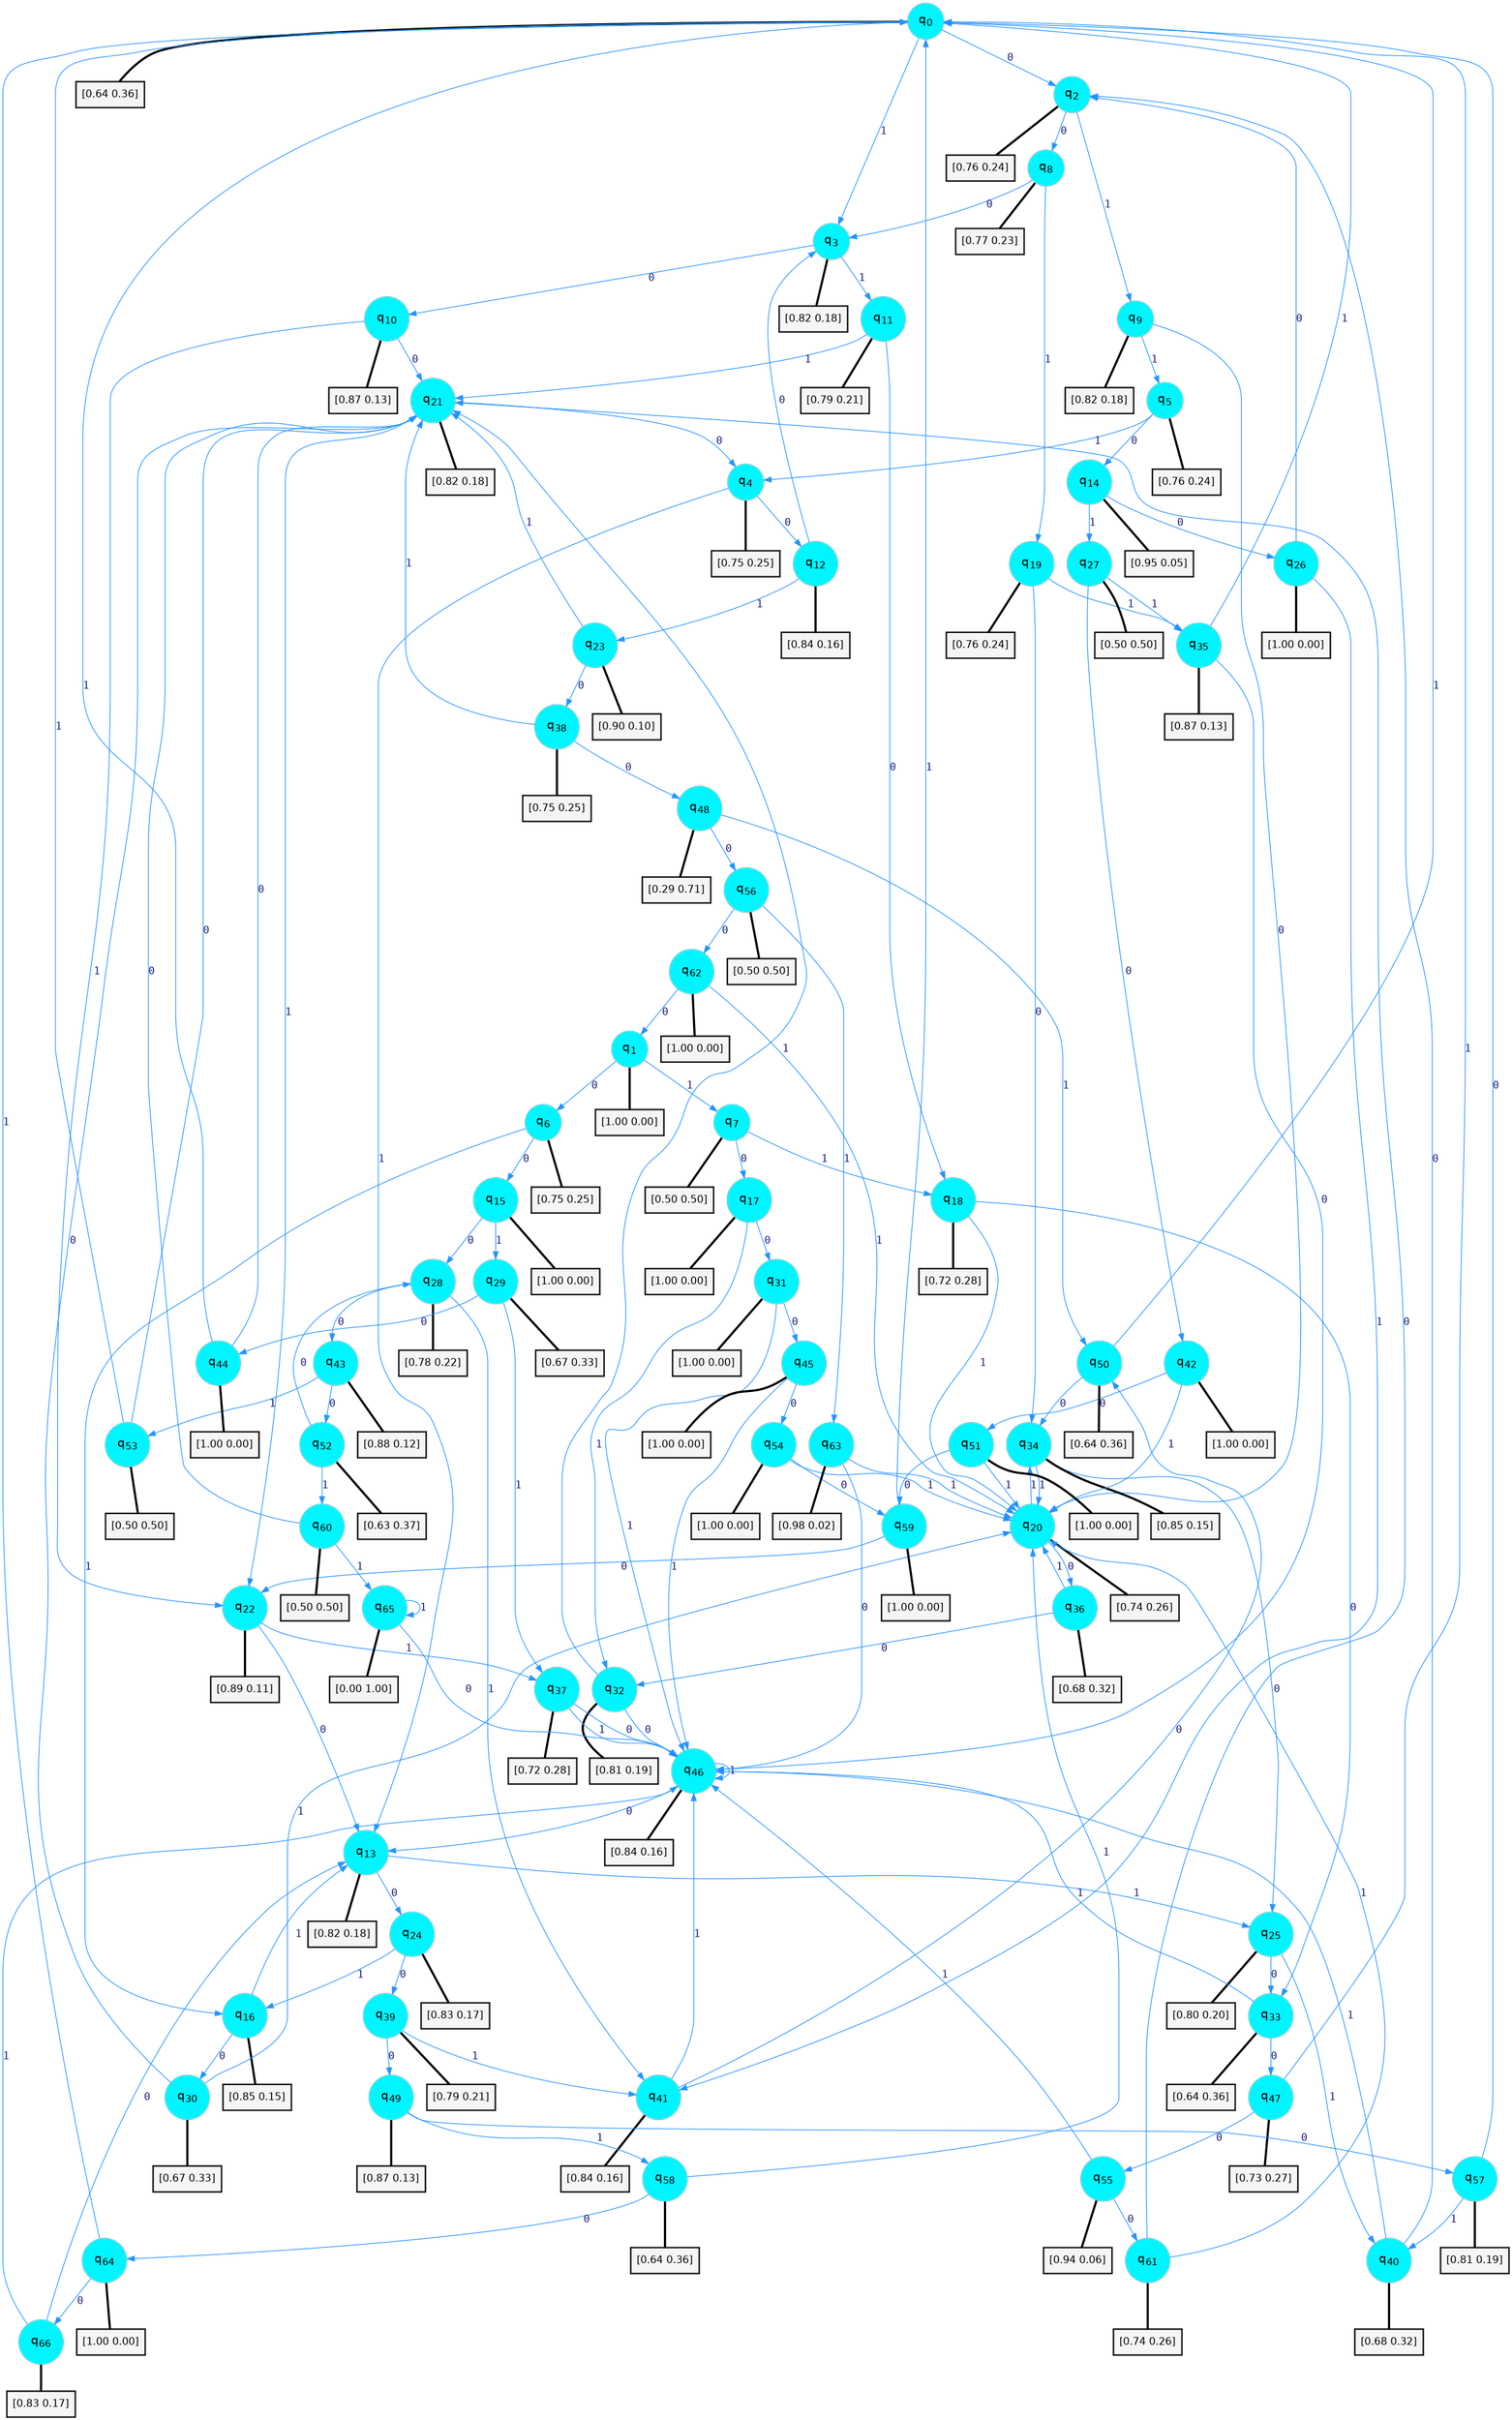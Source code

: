digraph G {
graph [
bgcolor=transparent, dpi=300, rankdir=TD, size="40,25"];
node [
color=gray, fillcolor=turquoise1, fontcolor=black, fontname=Helvetica, fontsize=16, fontweight=bold, shape=circle, style=filled];
edge [
arrowsize=1, color=dodgerblue1, fontcolor=midnightblue, fontname=courier, fontweight=bold, penwidth=1, style=solid, weight=20];
0[label=<q<SUB>0</SUB>>];
1[label=<q<SUB>1</SUB>>];
2[label=<q<SUB>2</SUB>>];
3[label=<q<SUB>3</SUB>>];
4[label=<q<SUB>4</SUB>>];
5[label=<q<SUB>5</SUB>>];
6[label=<q<SUB>6</SUB>>];
7[label=<q<SUB>7</SUB>>];
8[label=<q<SUB>8</SUB>>];
9[label=<q<SUB>9</SUB>>];
10[label=<q<SUB>10</SUB>>];
11[label=<q<SUB>11</SUB>>];
12[label=<q<SUB>12</SUB>>];
13[label=<q<SUB>13</SUB>>];
14[label=<q<SUB>14</SUB>>];
15[label=<q<SUB>15</SUB>>];
16[label=<q<SUB>16</SUB>>];
17[label=<q<SUB>17</SUB>>];
18[label=<q<SUB>18</SUB>>];
19[label=<q<SUB>19</SUB>>];
20[label=<q<SUB>20</SUB>>];
21[label=<q<SUB>21</SUB>>];
22[label=<q<SUB>22</SUB>>];
23[label=<q<SUB>23</SUB>>];
24[label=<q<SUB>24</SUB>>];
25[label=<q<SUB>25</SUB>>];
26[label=<q<SUB>26</SUB>>];
27[label=<q<SUB>27</SUB>>];
28[label=<q<SUB>28</SUB>>];
29[label=<q<SUB>29</SUB>>];
30[label=<q<SUB>30</SUB>>];
31[label=<q<SUB>31</SUB>>];
32[label=<q<SUB>32</SUB>>];
33[label=<q<SUB>33</SUB>>];
34[label=<q<SUB>34</SUB>>];
35[label=<q<SUB>35</SUB>>];
36[label=<q<SUB>36</SUB>>];
37[label=<q<SUB>37</SUB>>];
38[label=<q<SUB>38</SUB>>];
39[label=<q<SUB>39</SUB>>];
40[label=<q<SUB>40</SUB>>];
41[label=<q<SUB>41</SUB>>];
42[label=<q<SUB>42</SUB>>];
43[label=<q<SUB>43</SUB>>];
44[label=<q<SUB>44</SUB>>];
45[label=<q<SUB>45</SUB>>];
46[label=<q<SUB>46</SUB>>];
47[label=<q<SUB>47</SUB>>];
48[label=<q<SUB>48</SUB>>];
49[label=<q<SUB>49</SUB>>];
50[label=<q<SUB>50</SUB>>];
51[label=<q<SUB>51</SUB>>];
52[label=<q<SUB>52</SUB>>];
53[label=<q<SUB>53</SUB>>];
54[label=<q<SUB>54</SUB>>];
55[label=<q<SUB>55</SUB>>];
56[label=<q<SUB>56</SUB>>];
57[label=<q<SUB>57</SUB>>];
58[label=<q<SUB>58</SUB>>];
59[label=<q<SUB>59</SUB>>];
60[label=<q<SUB>60</SUB>>];
61[label=<q<SUB>61</SUB>>];
62[label=<q<SUB>62</SUB>>];
63[label=<q<SUB>63</SUB>>];
64[label=<q<SUB>64</SUB>>];
65[label=<q<SUB>65</SUB>>];
66[label=<q<SUB>66</SUB>>];
67[label="[0.64 0.36]", shape=box,fontcolor=black, fontname=Helvetica, fontsize=14, penwidth=2, fillcolor=whitesmoke,color=black];
68[label="[1.00 0.00]", shape=box,fontcolor=black, fontname=Helvetica, fontsize=14, penwidth=2, fillcolor=whitesmoke,color=black];
69[label="[0.76 0.24]", shape=box,fontcolor=black, fontname=Helvetica, fontsize=14, penwidth=2, fillcolor=whitesmoke,color=black];
70[label="[0.82 0.18]", shape=box,fontcolor=black, fontname=Helvetica, fontsize=14, penwidth=2, fillcolor=whitesmoke,color=black];
71[label="[0.75 0.25]", shape=box,fontcolor=black, fontname=Helvetica, fontsize=14, penwidth=2, fillcolor=whitesmoke,color=black];
72[label="[0.76 0.24]", shape=box,fontcolor=black, fontname=Helvetica, fontsize=14, penwidth=2, fillcolor=whitesmoke,color=black];
73[label="[0.75 0.25]", shape=box,fontcolor=black, fontname=Helvetica, fontsize=14, penwidth=2, fillcolor=whitesmoke,color=black];
74[label="[0.50 0.50]", shape=box,fontcolor=black, fontname=Helvetica, fontsize=14, penwidth=2, fillcolor=whitesmoke,color=black];
75[label="[0.77 0.23]", shape=box,fontcolor=black, fontname=Helvetica, fontsize=14, penwidth=2, fillcolor=whitesmoke,color=black];
76[label="[0.82 0.18]", shape=box,fontcolor=black, fontname=Helvetica, fontsize=14, penwidth=2, fillcolor=whitesmoke,color=black];
77[label="[0.87 0.13]", shape=box,fontcolor=black, fontname=Helvetica, fontsize=14, penwidth=2, fillcolor=whitesmoke,color=black];
78[label="[0.79 0.21]", shape=box,fontcolor=black, fontname=Helvetica, fontsize=14, penwidth=2, fillcolor=whitesmoke,color=black];
79[label="[0.84 0.16]", shape=box,fontcolor=black, fontname=Helvetica, fontsize=14, penwidth=2, fillcolor=whitesmoke,color=black];
80[label="[0.82 0.18]", shape=box,fontcolor=black, fontname=Helvetica, fontsize=14, penwidth=2, fillcolor=whitesmoke,color=black];
81[label="[0.95 0.05]", shape=box,fontcolor=black, fontname=Helvetica, fontsize=14, penwidth=2, fillcolor=whitesmoke,color=black];
82[label="[1.00 0.00]", shape=box,fontcolor=black, fontname=Helvetica, fontsize=14, penwidth=2, fillcolor=whitesmoke,color=black];
83[label="[0.85 0.15]", shape=box,fontcolor=black, fontname=Helvetica, fontsize=14, penwidth=2, fillcolor=whitesmoke,color=black];
84[label="[1.00 0.00]", shape=box,fontcolor=black, fontname=Helvetica, fontsize=14, penwidth=2, fillcolor=whitesmoke,color=black];
85[label="[0.72 0.28]", shape=box,fontcolor=black, fontname=Helvetica, fontsize=14, penwidth=2, fillcolor=whitesmoke,color=black];
86[label="[0.76 0.24]", shape=box,fontcolor=black, fontname=Helvetica, fontsize=14, penwidth=2, fillcolor=whitesmoke,color=black];
87[label="[0.74 0.26]", shape=box,fontcolor=black, fontname=Helvetica, fontsize=14, penwidth=2, fillcolor=whitesmoke,color=black];
88[label="[0.82 0.18]", shape=box,fontcolor=black, fontname=Helvetica, fontsize=14, penwidth=2, fillcolor=whitesmoke,color=black];
89[label="[0.89 0.11]", shape=box,fontcolor=black, fontname=Helvetica, fontsize=14, penwidth=2, fillcolor=whitesmoke,color=black];
90[label="[0.90 0.10]", shape=box,fontcolor=black, fontname=Helvetica, fontsize=14, penwidth=2, fillcolor=whitesmoke,color=black];
91[label="[0.83 0.17]", shape=box,fontcolor=black, fontname=Helvetica, fontsize=14, penwidth=2, fillcolor=whitesmoke,color=black];
92[label="[0.80 0.20]", shape=box,fontcolor=black, fontname=Helvetica, fontsize=14, penwidth=2, fillcolor=whitesmoke,color=black];
93[label="[1.00 0.00]", shape=box,fontcolor=black, fontname=Helvetica, fontsize=14, penwidth=2, fillcolor=whitesmoke,color=black];
94[label="[0.50 0.50]", shape=box,fontcolor=black, fontname=Helvetica, fontsize=14, penwidth=2, fillcolor=whitesmoke,color=black];
95[label="[0.78 0.22]", shape=box,fontcolor=black, fontname=Helvetica, fontsize=14, penwidth=2, fillcolor=whitesmoke,color=black];
96[label="[0.67 0.33]", shape=box,fontcolor=black, fontname=Helvetica, fontsize=14, penwidth=2, fillcolor=whitesmoke,color=black];
97[label="[0.67 0.33]", shape=box,fontcolor=black, fontname=Helvetica, fontsize=14, penwidth=2, fillcolor=whitesmoke,color=black];
98[label="[1.00 0.00]", shape=box,fontcolor=black, fontname=Helvetica, fontsize=14, penwidth=2, fillcolor=whitesmoke,color=black];
99[label="[0.81 0.19]", shape=box,fontcolor=black, fontname=Helvetica, fontsize=14, penwidth=2, fillcolor=whitesmoke,color=black];
100[label="[0.64 0.36]", shape=box,fontcolor=black, fontname=Helvetica, fontsize=14, penwidth=2, fillcolor=whitesmoke,color=black];
101[label="[0.85 0.15]", shape=box,fontcolor=black, fontname=Helvetica, fontsize=14, penwidth=2, fillcolor=whitesmoke,color=black];
102[label="[0.87 0.13]", shape=box,fontcolor=black, fontname=Helvetica, fontsize=14, penwidth=2, fillcolor=whitesmoke,color=black];
103[label="[0.68 0.32]", shape=box,fontcolor=black, fontname=Helvetica, fontsize=14, penwidth=2, fillcolor=whitesmoke,color=black];
104[label="[0.72 0.28]", shape=box,fontcolor=black, fontname=Helvetica, fontsize=14, penwidth=2, fillcolor=whitesmoke,color=black];
105[label="[0.75 0.25]", shape=box,fontcolor=black, fontname=Helvetica, fontsize=14, penwidth=2, fillcolor=whitesmoke,color=black];
106[label="[0.79 0.21]", shape=box,fontcolor=black, fontname=Helvetica, fontsize=14, penwidth=2, fillcolor=whitesmoke,color=black];
107[label="[0.68 0.32]", shape=box,fontcolor=black, fontname=Helvetica, fontsize=14, penwidth=2, fillcolor=whitesmoke,color=black];
108[label="[0.84 0.16]", shape=box,fontcolor=black, fontname=Helvetica, fontsize=14, penwidth=2, fillcolor=whitesmoke,color=black];
109[label="[1.00 0.00]", shape=box,fontcolor=black, fontname=Helvetica, fontsize=14, penwidth=2, fillcolor=whitesmoke,color=black];
110[label="[0.88 0.12]", shape=box,fontcolor=black, fontname=Helvetica, fontsize=14, penwidth=2, fillcolor=whitesmoke,color=black];
111[label="[1.00 0.00]", shape=box,fontcolor=black, fontname=Helvetica, fontsize=14, penwidth=2, fillcolor=whitesmoke,color=black];
112[label="[1.00 0.00]", shape=box,fontcolor=black, fontname=Helvetica, fontsize=14, penwidth=2, fillcolor=whitesmoke,color=black];
113[label="[0.84 0.16]", shape=box,fontcolor=black, fontname=Helvetica, fontsize=14, penwidth=2, fillcolor=whitesmoke,color=black];
114[label="[0.73 0.27]", shape=box,fontcolor=black, fontname=Helvetica, fontsize=14, penwidth=2, fillcolor=whitesmoke,color=black];
115[label="[0.29 0.71]", shape=box,fontcolor=black, fontname=Helvetica, fontsize=14, penwidth=2, fillcolor=whitesmoke,color=black];
116[label="[0.87 0.13]", shape=box,fontcolor=black, fontname=Helvetica, fontsize=14, penwidth=2, fillcolor=whitesmoke,color=black];
117[label="[0.64 0.36]", shape=box,fontcolor=black, fontname=Helvetica, fontsize=14, penwidth=2, fillcolor=whitesmoke,color=black];
118[label="[1.00 0.00]", shape=box,fontcolor=black, fontname=Helvetica, fontsize=14, penwidth=2, fillcolor=whitesmoke,color=black];
119[label="[0.63 0.37]", shape=box,fontcolor=black, fontname=Helvetica, fontsize=14, penwidth=2, fillcolor=whitesmoke,color=black];
120[label="[0.50 0.50]", shape=box,fontcolor=black, fontname=Helvetica, fontsize=14, penwidth=2, fillcolor=whitesmoke,color=black];
121[label="[1.00 0.00]", shape=box,fontcolor=black, fontname=Helvetica, fontsize=14, penwidth=2, fillcolor=whitesmoke,color=black];
122[label="[0.94 0.06]", shape=box,fontcolor=black, fontname=Helvetica, fontsize=14, penwidth=2, fillcolor=whitesmoke,color=black];
123[label="[0.50 0.50]", shape=box,fontcolor=black, fontname=Helvetica, fontsize=14, penwidth=2, fillcolor=whitesmoke,color=black];
124[label="[0.81 0.19]", shape=box,fontcolor=black, fontname=Helvetica, fontsize=14, penwidth=2, fillcolor=whitesmoke,color=black];
125[label="[0.64 0.36]", shape=box,fontcolor=black, fontname=Helvetica, fontsize=14, penwidth=2, fillcolor=whitesmoke,color=black];
126[label="[1.00 0.00]", shape=box,fontcolor=black, fontname=Helvetica, fontsize=14, penwidth=2, fillcolor=whitesmoke,color=black];
127[label="[0.50 0.50]", shape=box,fontcolor=black, fontname=Helvetica, fontsize=14, penwidth=2, fillcolor=whitesmoke,color=black];
128[label="[0.74 0.26]", shape=box,fontcolor=black, fontname=Helvetica, fontsize=14, penwidth=2, fillcolor=whitesmoke,color=black];
129[label="[1.00 0.00]", shape=box,fontcolor=black, fontname=Helvetica, fontsize=14, penwidth=2, fillcolor=whitesmoke,color=black];
130[label="[0.98 0.02]", shape=box,fontcolor=black, fontname=Helvetica, fontsize=14, penwidth=2, fillcolor=whitesmoke,color=black];
131[label="[1.00 0.00]", shape=box,fontcolor=black, fontname=Helvetica, fontsize=14, penwidth=2, fillcolor=whitesmoke,color=black];
132[label="[0.00 1.00]", shape=box,fontcolor=black, fontname=Helvetica, fontsize=14, penwidth=2, fillcolor=whitesmoke,color=black];
133[label="[0.83 0.17]", shape=box,fontcolor=black, fontname=Helvetica, fontsize=14, penwidth=2, fillcolor=whitesmoke,color=black];
0->2 [label=0];
0->3 [label=1];
0->67 [arrowhead=none, penwidth=3,color=black];
1->6 [label=0];
1->7 [label=1];
1->68 [arrowhead=none, penwidth=3,color=black];
2->8 [label=0];
2->9 [label=1];
2->69 [arrowhead=none, penwidth=3,color=black];
3->10 [label=0];
3->11 [label=1];
3->70 [arrowhead=none, penwidth=3,color=black];
4->12 [label=0];
4->13 [label=1];
4->71 [arrowhead=none, penwidth=3,color=black];
5->14 [label=0];
5->4 [label=1];
5->72 [arrowhead=none, penwidth=3,color=black];
6->15 [label=0];
6->16 [label=1];
6->73 [arrowhead=none, penwidth=3,color=black];
7->17 [label=0];
7->18 [label=1];
7->74 [arrowhead=none, penwidth=3,color=black];
8->3 [label=0];
8->19 [label=1];
8->75 [arrowhead=none, penwidth=3,color=black];
9->20 [label=0];
9->5 [label=1];
9->76 [arrowhead=none, penwidth=3,color=black];
10->21 [label=0];
10->22 [label=1];
10->77 [arrowhead=none, penwidth=3,color=black];
11->18 [label=0];
11->21 [label=1];
11->78 [arrowhead=none, penwidth=3,color=black];
12->3 [label=0];
12->23 [label=1];
12->79 [arrowhead=none, penwidth=3,color=black];
13->24 [label=0];
13->25 [label=1];
13->80 [arrowhead=none, penwidth=3,color=black];
14->26 [label=0];
14->27 [label=1];
14->81 [arrowhead=none, penwidth=3,color=black];
15->28 [label=0];
15->29 [label=1];
15->82 [arrowhead=none, penwidth=3,color=black];
16->30 [label=0];
16->13 [label=1];
16->83 [arrowhead=none, penwidth=3,color=black];
17->31 [label=0];
17->32 [label=1];
17->84 [arrowhead=none, penwidth=3,color=black];
18->33 [label=0];
18->20 [label=1];
18->85 [arrowhead=none, penwidth=3,color=black];
19->34 [label=0];
19->35 [label=1];
19->86 [arrowhead=none, penwidth=3,color=black];
20->36 [label=0];
20->34 [label=1];
20->87 [arrowhead=none, penwidth=3,color=black];
21->4 [label=0];
21->22 [label=1];
21->88 [arrowhead=none, penwidth=3,color=black];
22->13 [label=0];
22->37 [label=1];
22->89 [arrowhead=none, penwidth=3,color=black];
23->38 [label=0];
23->21 [label=1];
23->90 [arrowhead=none, penwidth=3,color=black];
24->39 [label=0];
24->16 [label=1];
24->91 [arrowhead=none, penwidth=3,color=black];
25->33 [label=0];
25->40 [label=1];
25->92 [arrowhead=none, penwidth=3,color=black];
26->2 [label=0];
26->41 [label=1];
26->93 [arrowhead=none, penwidth=3,color=black];
27->42 [label=0];
27->35 [label=1];
27->94 [arrowhead=none, penwidth=3,color=black];
28->43 [label=0];
28->41 [label=1];
28->95 [arrowhead=none, penwidth=3,color=black];
29->44 [label=0];
29->37 [label=1];
29->96 [arrowhead=none, penwidth=3,color=black];
30->21 [label=0];
30->20 [label=1];
30->97 [arrowhead=none, penwidth=3,color=black];
31->45 [label=0];
31->46 [label=1];
31->98 [arrowhead=none, penwidth=3,color=black];
32->46 [label=0];
32->21 [label=1];
32->99 [arrowhead=none, penwidth=3,color=black];
33->47 [label=0];
33->46 [label=1];
33->100 [arrowhead=none, penwidth=3,color=black];
34->25 [label=0];
34->20 [label=1];
34->101 [arrowhead=none, penwidth=3,color=black];
35->46 [label=0];
35->0 [label=1];
35->102 [arrowhead=none, penwidth=3,color=black];
36->32 [label=0];
36->20 [label=1];
36->103 [arrowhead=none, penwidth=3,color=black];
37->46 [label=0];
37->46 [label=1];
37->104 [arrowhead=none, penwidth=3,color=black];
38->48 [label=0];
38->21 [label=1];
38->105 [arrowhead=none, penwidth=3,color=black];
39->49 [label=0];
39->41 [label=1];
39->106 [arrowhead=none, penwidth=3,color=black];
40->2 [label=0];
40->46 [label=1];
40->107 [arrowhead=none, penwidth=3,color=black];
41->50 [label=0];
41->46 [label=1];
41->108 [arrowhead=none, penwidth=3,color=black];
42->51 [label=0];
42->20 [label=1];
42->109 [arrowhead=none, penwidth=3,color=black];
43->52 [label=0];
43->53 [label=1];
43->110 [arrowhead=none, penwidth=3,color=black];
44->21 [label=0];
44->0 [label=1];
44->111 [arrowhead=none, penwidth=3,color=black];
45->54 [label=0];
45->46 [label=1];
45->112 [arrowhead=none, penwidth=3,color=black];
46->13 [label=0];
46->46 [label=1];
46->113 [arrowhead=none, penwidth=3,color=black];
47->55 [label=0];
47->0 [label=1];
47->114 [arrowhead=none, penwidth=3,color=black];
48->56 [label=0];
48->50 [label=1];
48->115 [arrowhead=none, penwidth=3,color=black];
49->57 [label=0];
49->58 [label=1];
49->116 [arrowhead=none, penwidth=3,color=black];
50->34 [label=0];
50->0 [label=1];
50->117 [arrowhead=none, penwidth=3,color=black];
51->59 [label=0];
51->20 [label=1];
51->118 [arrowhead=none, penwidth=3,color=black];
52->28 [label=0];
52->60 [label=1];
52->119 [arrowhead=none, penwidth=3,color=black];
53->21 [label=0];
53->0 [label=1];
53->120 [arrowhead=none, penwidth=3,color=black];
54->59 [label=0];
54->20 [label=1];
54->121 [arrowhead=none, penwidth=3,color=black];
55->61 [label=0];
55->46 [label=1];
55->122 [arrowhead=none, penwidth=3,color=black];
56->62 [label=0];
56->63 [label=1];
56->123 [arrowhead=none, penwidth=3,color=black];
57->0 [label=0];
57->40 [label=1];
57->124 [arrowhead=none, penwidth=3,color=black];
58->64 [label=0];
58->20 [label=1];
58->125 [arrowhead=none, penwidth=3,color=black];
59->22 [label=0];
59->0 [label=1];
59->126 [arrowhead=none, penwidth=3,color=black];
60->21 [label=0];
60->65 [label=1];
60->127 [arrowhead=none, penwidth=3,color=black];
61->21 [label=0];
61->20 [label=1];
61->128 [arrowhead=none, penwidth=3,color=black];
62->1 [label=0];
62->20 [label=1];
62->129 [arrowhead=none, penwidth=3,color=black];
63->46 [label=0];
63->20 [label=1];
63->130 [arrowhead=none, penwidth=3,color=black];
64->66 [label=0];
64->0 [label=1];
64->131 [arrowhead=none, penwidth=3,color=black];
65->46 [label=0];
65->65 [label=1];
65->132 [arrowhead=none, penwidth=3,color=black];
66->13 [label=0];
66->46 [label=1];
66->133 [arrowhead=none, penwidth=3,color=black];
}
